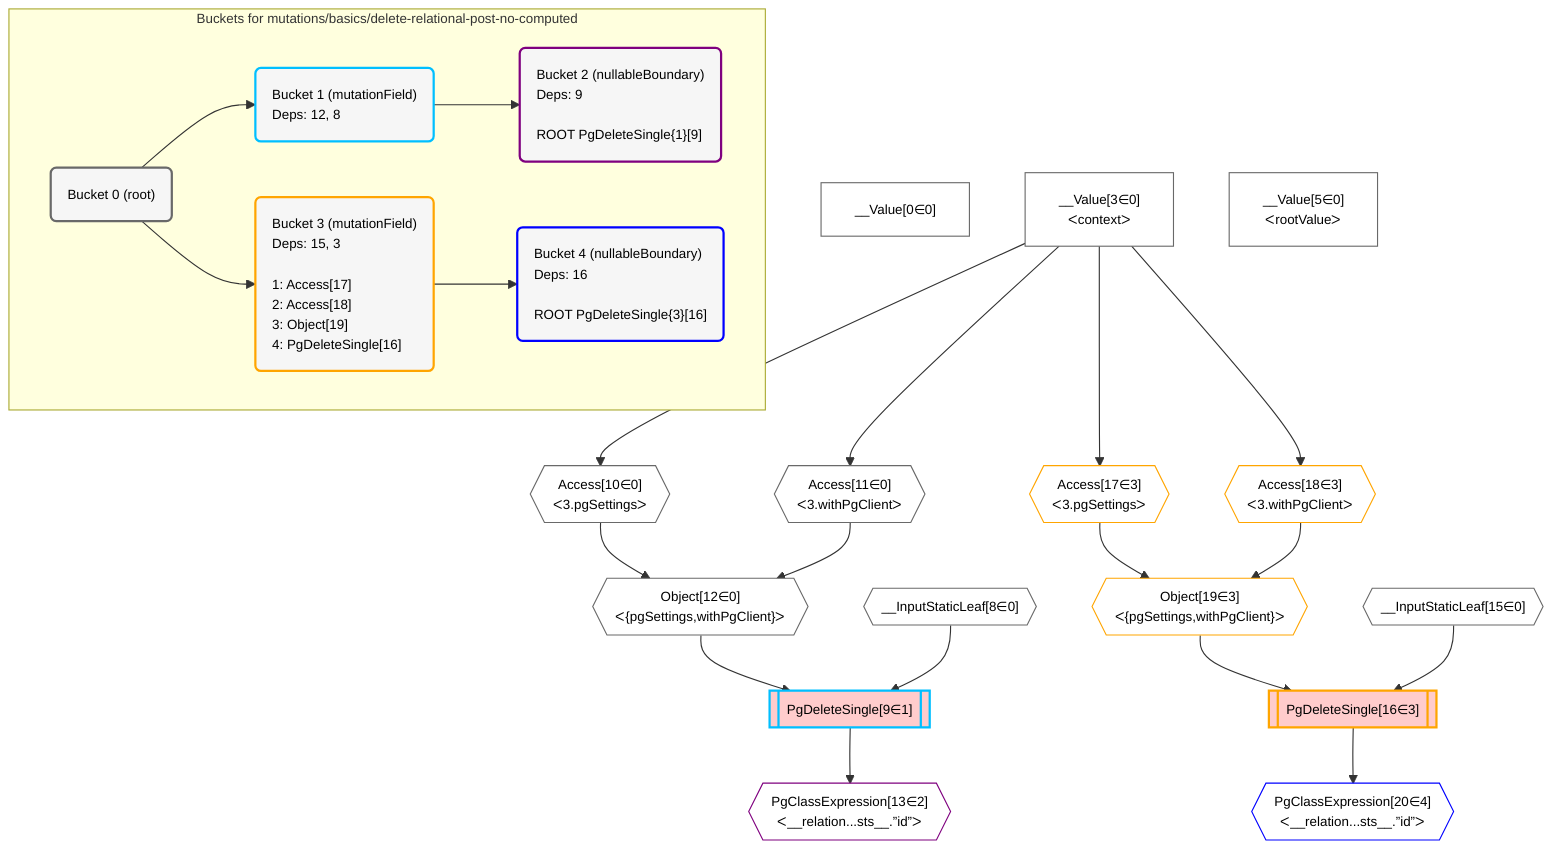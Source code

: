 %%{init: {'themeVariables': { 'fontSize': '12px'}}}%%
graph TD
    classDef path fill:#eee,stroke:#000,color:#000
    classDef plan fill:#fff,stroke-width:1px,color:#000
    classDef itemplan fill:#fff,stroke-width:2px,color:#000
    classDef unbatchedplan fill:#dff,stroke-width:1px,color:#000
    classDef sideeffectplan fill:#fcc,stroke-width:2px,color:#000
    classDef bucket fill:#f6f6f6,color:#000,stroke-width:2px,text-align:left


    %% define steps
    __Value0["__Value[0∈0]"]:::plan
    __Value3["__Value[3∈0]<br />ᐸcontextᐳ"]:::plan
    __Value5["__Value[5∈0]<br />ᐸrootValueᐳ"]:::plan
    __InputStaticLeaf8{{"__InputStaticLeaf[8∈0]"}}:::plan
    Access10{{"Access[10∈0]<br />ᐸ3.pgSettingsᐳ"}}:::plan
    Access11{{"Access[11∈0]<br />ᐸ3.withPgClientᐳ"}}:::plan
    Object12{{"Object[12∈0]<br />ᐸ{pgSettings,withPgClient}ᐳ"}}:::plan
    PgDeleteSingle9[["PgDeleteSingle[9∈1]"]]:::sideeffectplan
    PgClassExpression13{{"PgClassExpression[13∈2]<br />ᐸ__relation...sts__.”id”ᐳ"}}:::plan
    __InputStaticLeaf15{{"__InputStaticLeaf[15∈0]"}}:::plan
    Access17{{"Access[17∈3]<br />ᐸ3.pgSettingsᐳ"}}:::plan
    Access18{{"Access[18∈3]<br />ᐸ3.withPgClientᐳ"}}:::plan
    Object19{{"Object[19∈3]<br />ᐸ{pgSettings,withPgClient}ᐳ"}}:::plan
    PgDeleteSingle16[["PgDeleteSingle[16∈3]"]]:::sideeffectplan
    PgClassExpression20{{"PgClassExpression[20∈4]<br />ᐸ__relation...sts__.”id”ᐳ"}}:::plan

    %% plan dependencies
    __Value3 --> Access10
    __Value3 --> Access11
    Access10 & Access11 --> Object12
    Object12 & __InputStaticLeaf8 --> PgDeleteSingle9
    PgDeleteSingle9 --> PgClassExpression13
    __Value3 --> Access17
    __Value3 --> Access18
    Access17 & Access18 --> Object19
    Object19 & __InputStaticLeaf15 --> PgDeleteSingle16
    PgDeleteSingle16 --> PgClassExpression20

    subgraph "Buckets for mutations/basics/delete-relational-post-no-computed"
    Bucket0("Bucket 0 (root)"):::bucket
    classDef bucket0 stroke:#696969
    class Bucket0,__Value0,__Value3,__Value5,__InputStaticLeaf8,Access10,Access11,Object12,__InputStaticLeaf15 bucket0
    Bucket1("Bucket 1 (mutationField)<br />Deps: 12, 8"):::bucket
    classDef bucket1 stroke:#00bfff
    class Bucket1,PgDeleteSingle9 bucket1
    Bucket2("Bucket 2 (nullableBoundary)<br />Deps: 9<br /><br />ROOT PgDeleteSingle{1}[9]"):::bucket
    classDef bucket2 stroke:#7f007f
    class Bucket2,PgClassExpression13 bucket2
    Bucket3("Bucket 3 (mutationField)<br />Deps: 15, 3<br /><br />1: Access[17]<br />2: Access[18]<br />3: Object[19]<br />4: PgDeleteSingle[16]"):::bucket
    classDef bucket3 stroke:#ffa500
    class Bucket3,PgDeleteSingle16,Access17,Access18,Object19 bucket3
    Bucket4("Bucket 4 (nullableBoundary)<br />Deps: 16<br /><br />ROOT PgDeleteSingle{3}[16]"):::bucket
    classDef bucket4 stroke:#0000ff
    class Bucket4,PgClassExpression20 bucket4
    Bucket0 --> Bucket1 & Bucket3
    Bucket1 --> Bucket2
    Bucket3 --> Bucket4
    end